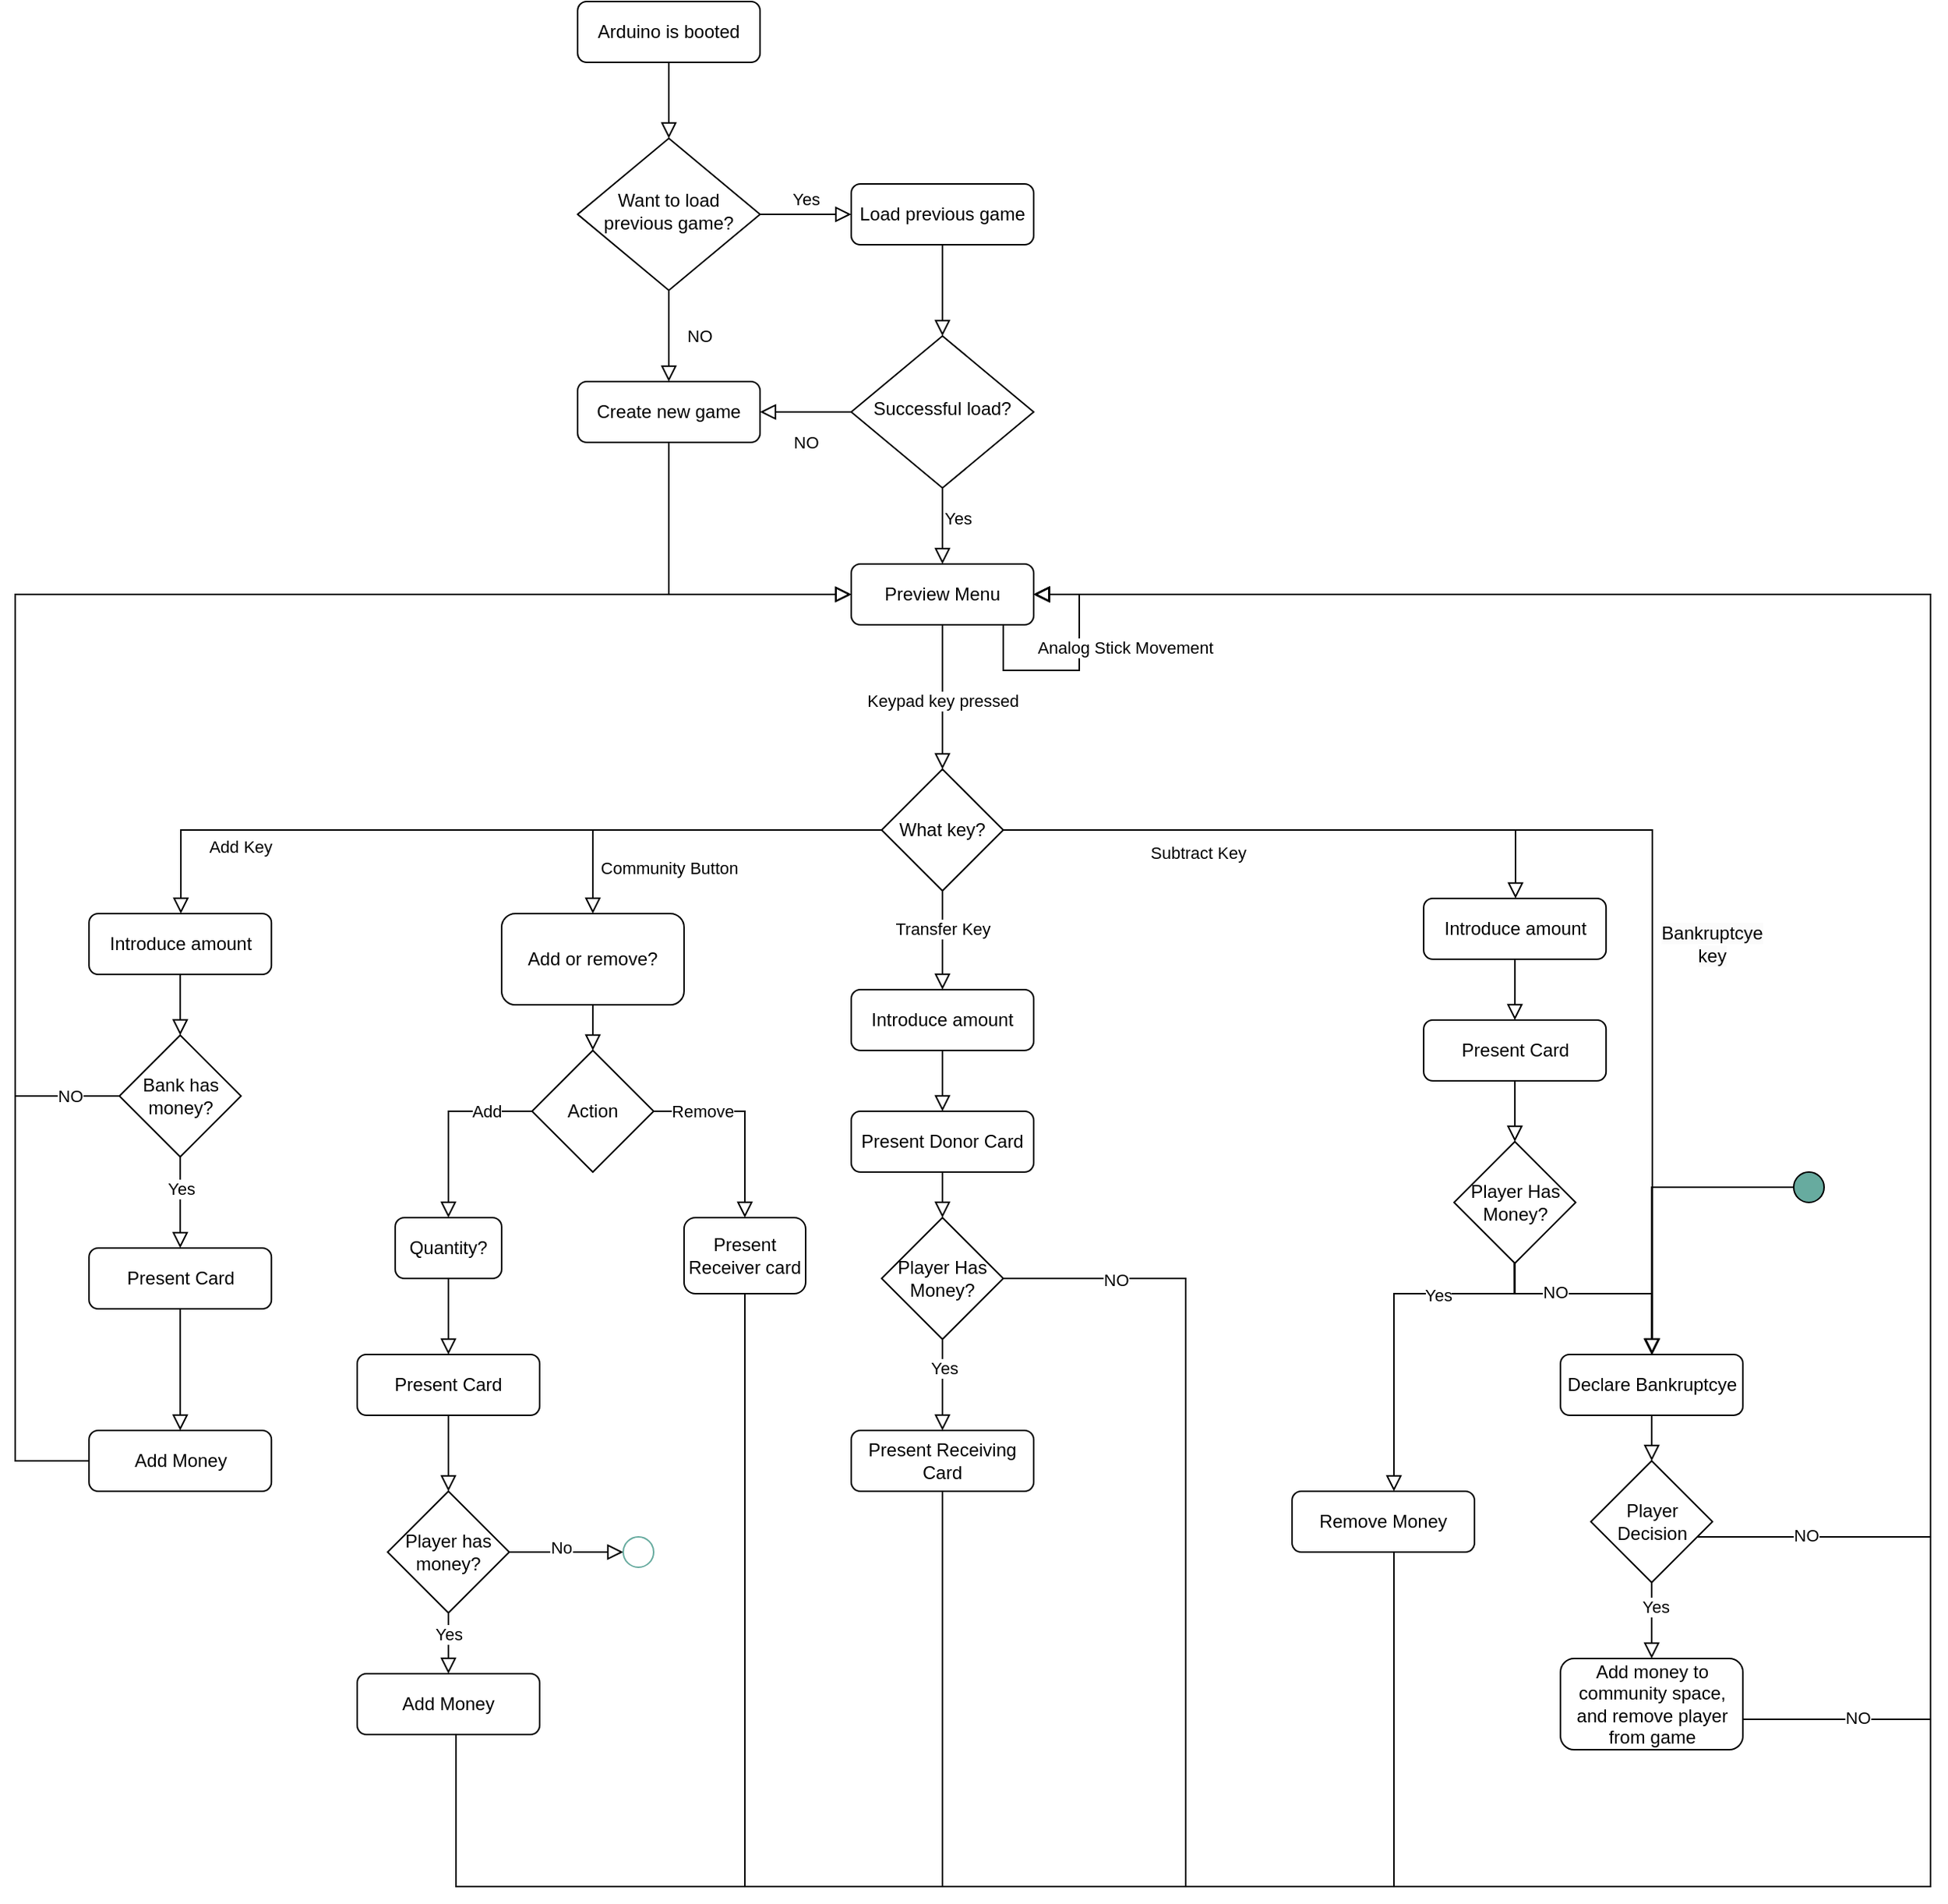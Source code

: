 <mxfile version="24.1.0" type="google">
  <diagram id="C5RBs43oDa-KdzZeNtuy" name="Page-1">
    <mxGraphModel grid="1" page="1" gridSize="10" guides="1" tooltips="1" connect="1" arrows="1" fold="1" pageScale="1" pageWidth="827" pageHeight="1169" math="0" shadow="0">
      <root>
        <mxCell id="WIyWlLk6GJQsqaUBKTNV-0" />
        <mxCell id="WIyWlLk6GJQsqaUBKTNV-1" parent="WIyWlLk6GJQsqaUBKTNV-0" />
        <mxCell id="WIyWlLk6GJQsqaUBKTNV-2" value="" style="rounded=0;html=1;jettySize=auto;orthogonalLoop=1;fontSize=11;endArrow=block;endFill=0;endSize=8;strokeWidth=1;shadow=0;labelBackgroundColor=none;edgeStyle=orthogonalEdgeStyle;" edge="1" parent="WIyWlLk6GJQsqaUBKTNV-1" source="WIyWlLk6GJQsqaUBKTNV-3" target="WIyWlLk6GJQsqaUBKTNV-6">
          <mxGeometry relative="1" as="geometry" />
        </mxCell>
        <mxCell id="WIyWlLk6GJQsqaUBKTNV-3" value="Arduino is booted" style="rounded=1;whiteSpace=wrap;html=1;fontSize=12;glass=0;strokeWidth=1;shadow=0;" vertex="1" parent="WIyWlLk6GJQsqaUBKTNV-1">
          <mxGeometry x="160" y="80" width="120" height="40" as="geometry" />
        </mxCell>
        <mxCell id="WIyWlLk6GJQsqaUBKTNV-4" value="NO" style="rounded=0;html=1;jettySize=auto;orthogonalLoop=1;fontSize=11;endArrow=block;endFill=0;endSize=8;strokeWidth=1;shadow=0;labelBackgroundColor=none;edgeStyle=orthogonalEdgeStyle;" edge="1" parent="WIyWlLk6GJQsqaUBKTNV-1" source="WIyWlLk6GJQsqaUBKTNV-6" target="0uh4qicEjyPRT4WKRGpn-0">
          <mxGeometry y="20" relative="1" as="geometry">
            <mxPoint as="offset" />
            <mxPoint x="220" y="330" as="targetPoint" />
          </mxGeometry>
        </mxCell>
        <mxCell id="WIyWlLk6GJQsqaUBKTNV-5" value="Yes" style="edgeStyle=orthogonalEdgeStyle;rounded=0;html=1;jettySize=auto;orthogonalLoop=1;fontSize=11;endArrow=block;endFill=0;endSize=8;strokeWidth=1;shadow=0;labelBackgroundColor=none;" edge="1" parent="WIyWlLk6GJQsqaUBKTNV-1" source="WIyWlLk6GJQsqaUBKTNV-6" target="WIyWlLk6GJQsqaUBKTNV-7">
          <mxGeometry y="10" relative="1" as="geometry">
            <mxPoint as="offset" />
          </mxGeometry>
        </mxCell>
        <mxCell id="WIyWlLk6GJQsqaUBKTNV-6" value="Want to load previous game?" style="rhombus;whiteSpace=wrap;html=1;shadow=0;fontFamily=Helvetica;fontSize=12;align=center;strokeWidth=1;spacing=6;spacingTop=-4;" vertex="1" parent="WIyWlLk6GJQsqaUBKTNV-1">
          <mxGeometry x="160" y="170" width="120" height="100" as="geometry" />
        </mxCell>
        <mxCell id="WIyWlLk6GJQsqaUBKTNV-7" value="Load previous game" style="rounded=1;whiteSpace=wrap;html=1;fontSize=12;glass=0;strokeWidth=1;shadow=0;" vertex="1" parent="WIyWlLk6GJQsqaUBKTNV-1">
          <mxGeometry x="340" y="200" width="120" height="40" as="geometry" />
        </mxCell>
        <mxCell id="0uh4qicEjyPRT4WKRGpn-0" value="Create new game" style="rounded=1;whiteSpace=wrap;html=1;fontSize=12;glass=0;strokeWidth=1;shadow=0;" vertex="1" parent="WIyWlLk6GJQsqaUBKTNV-1">
          <mxGeometry x="160" y="330" width="120" height="40" as="geometry" />
        </mxCell>
        <mxCell id="0uh4qicEjyPRT4WKRGpn-4" value="Preview Menu" style="rounded=1;whiteSpace=wrap;html=1;fontSize=12;glass=0;strokeWidth=1;shadow=0;" vertex="1" parent="WIyWlLk6GJQsqaUBKTNV-1">
          <mxGeometry x="340" y="450" width="120" height="40" as="geometry" />
        </mxCell>
        <mxCell id="0uh4qicEjyPRT4WKRGpn-5" value="" style="rounded=0;html=1;jettySize=auto;orthogonalLoop=1;fontSize=11;endArrow=block;endFill=0;endSize=8;strokeWidth=1;shadow=0;labelBackgroundColor=none;edgeStyle=orthogonalEdgeStyle;" edge="1" parent="WIyWlLk6GJQsqaUBKTNV-1" source="0uh4qicEjyPRT4WKRGpn-0" target="0uh4qicEjyPRT4WKRGpn-4">
          <mxGeometry y="20" relative="1" as="geometry">
            <mxPoint as="offset" />
            <mxPoint x="290" y="400" as="sourcePoint" />
            <mxPoint x="290" y="460" as="targetPoint" />
            <Array as="points">
              <mxPoint x="220" y="470" />
            </Array>
          </mxGeometry>
        </mxCell>
        <mxCell id="0uh4qicEjyPRT4WKRGpn-6" value="Successful load?" style="rhombus;whiteSpace=wrap;html=1;shadow=0;fontFamily=Helvetica;fontSize=12;align=center;strokeWidth=1;spacing=6;spacingTop=-4;" vertex="1" parent="WIyWlLk6GJQsqaUBKTNV-1">
          <mxGeometry x="340" y="300" width="120" height="100" as="geometry" />
        </mxCell>
        <mxCell id="0uh4qicEjyPRT4WKRGpn-7" value="" style="rounded=0;html=1;jettySize=auto;orthogonalLoop=1;fontSize=11;endArrow=block;endFill=0;endSize=8;strokeWidth=1;shadow=0;labelBackgroundColor=none;edgeStyle=orthogonalEdgeStyle;" edge="1" parent="WIyWlLk6GJQsqaUBKTNV-1" source="WIyWlLk6GJQsqaUBKTNV-7" target="0uh4qicEjyPRT4WKRGpn-6">
          <mxGeometry y="20" relative="1" as="geometry">
            <mxPoint as="offset" />
            <mxPoint x="230" y="280" as="sourcePoint" />
            <mxPoint x="230" y="340" as="targetPoint" />
          </mxGeometry>
        </mxCell>
        <mxCell id="0uh4qicEjyPRT4WKRGpn-8" value="NO" style="rounded=0;html=1;jettySize=auto;orthogonalLoop=1;fontSize=11;endArrow=block;endFill=0;endSize=8;strokeWidth=1;shadow=0;labelBackgroundColor=none;edgeStyle=orthogonalEdgeStyle;" edge="1" parent="WIyWlLk6GJQsqaUBKTNV-1" source="0uh4qicEjyPRT4WKRGpn-6" target="0uh4qicEjyPRT4WKRGpn-0">
          <mxGeometry y="20" relative="1" as="geometry">
            <mxPoint as="offset" />
            <mxPoint x="230" y="280" as="sourcePoint" />
            <mxPoint x="230" y="340" as="targetPoint" />
          </mxGeometry>
        </mxCell>
        <mxCell id="0uh4qicEjyPRT4WKRGpn-9" value="Yes" style="edgeStyle=orthogonalEdgeStyle;rounded=0;html=1;jettySize=auto;orthogonalLoop=1;fontSize=11;endArrow=block;endFill=0;endSize=8;strokeWidth=1;shadow=0;labelBackgroundColor=none;" edge="1" parent="WIyWlLk6GJQsqaUBKTNV-1" source="0uh4qicEjyPRT4WKRGpn-6" target="0uh4qicEjyPRT4WKRGpn-4">
          <mxGeometry x="-0.2" y="10" relative="1" as="geometry">
            <mxPoint as="offset" />
            <mxPoint x="290" y="230" as="sourcePoint" />
            <mxPoint x="350" y="230" as="targetPoint" />
          </mxGeometry>
        </mxCell>
        <mxCell id="0uh4qicEjyPRT4WKRGpn-11" value="" style="edgeStyle=orthogonalEdgeStyle;rounded=0;html=1;jettySize=auto;orthogonalLoop=1;fontSize=11;endArrow=block;endFill=0;endSize=8;strokeWidth=1;shadow=0;labelBackgroundColor=none;" edge="1" parent="WIyWlLk6GJQsqaUBKTNV-1" source="0uh4qicEjyPRT4WKRGpn-4" target="0uh4qicEjyPRT4WKRGpn-4">
          <mxGeometry x="1" y="51" relative="1" as="geometry">
            <mxPoint x="10" y="1" as="offset" />
            <mxPoint x="420" y="520" as="sourcePoint" />
            <mxPoint x="510" y="560" as="targetPoint" />
            <Array as="points">
              <mxPoint x="440" y="520" />
              <mxPoint x="490" y="520" />
              <mxPoint x="490" y="470" />
            </Array>
          </mxGeometry>
        </mxCell>
        <mxCell id="0uh4qicEjyPRT4WKRGpn-12" value="Analog Stick Movement" style="edgeLabel;html=1;align=center;verticalAlign=middle;resizable=0;points=[];" connectable="0" vertex="1" parent="0uh4qicEjyPRT4WKRGpn-11">
          <mxGeometry x="0.187" y="1" relative="1" as="geometry">
            <mxPoint x="31" as="offset" />
          </mxGeometry>
        </mxCell>
        <mxCell id="0uh4qicEjyPRT4WKRGpn-15" value="What key?" style="rhombus;whiteSpace=wrap;html=1;" vertex="1" parent="WIyWlLk6GJQsqaUBKTNV-1">
          <mxGeometry x="360" y="585" width="80" height="80" as="geometry" />
        </mxCell>
        <mxCell id="0uh4qicEjyPRT4WKRGpn-16" value="" style="rounded=0;html=1;jettySize=auto;orthogonalLoop=1;fontSize=11;endArrow=block;endFill=0;endSize=8;strokeWidth=1;shadow=0;labelBackgroundColor=none;edgeStyle=orthogonalEdgeStyle;" edge="1" parent="WIyWlLk6GJQsqaUBKTNV-1" source="0uh4qicEjyPRT4WKRGpn-4" target="0uh4qicEjyPRT4WKRGpn-15">
          <mxGeometry y="20" relative="1" as="geometry">
            <mxPoint as="offset" />
            <mxPoint x="230" y="380" as="sourcePoint" />
            <mxPoint x="350" y="480" as="targetPoint" />
            <Array as="points">
              <mxPoint x="400" y="480" />
            </Array>
          </mxGeometry>
        </mxCell>
        <mxCell id="0uh4qicEjyPRT4WKRGpn-17" value="Keypad key pressed" style="edgeLabel;html=1;align=center;verticalAlign=middle;resizable=0;points=[];" connectable="0" vertex="1" parent="0uh4qicEjyPRT4WKRGpn-16">
          <mxGeometry x="-0.179" relative="1" as="geometry">
            <mxPoint y="11" as="offset" />
          </mxGeometry>
        </mxCell>
        <mxCell id="0uh4qicEjyPRT4WKRGpn-22" value="" style="rounded=0;html=1;jettySize=auto;orthogonalLoop=1;fontSize=11;endArrow=block;endFill=0;endSize=8;strokeWidth=1;shadow=0;labelBackgroundColor=none;edgeStyle=orthogonalEdgeStyle;" edge="1" parent="WIyWlLk6GJQsqaUBKTNV-1" source="0uh4qicEjyPRT4WKRGpn-15" target="0uh4qicEjyPRT4WKRGpn-83">
          <mxGeometry y="20" relative="1" as="geometry">
            <mxPoint as="offset" />
            <mxPoint x="500" y="689.97" as="sourcePoint" />
            <mxPoint x="400" y="785" as="targetPoint" />
            <Array as="points" />
          </mxGeometry>
        </mxCell>
        <mxCell id="0uh4qicEjyPRT4WKRGpn-23" value="Transfer Key" style="edgeLabel;html=1;align=center;verticalAlign=middle;resizable=0;points=[];" connectable="0" vertex="1" parent="0uh4qicEjyPRT4WKRGpn-22">
          <mxGeometry x="-0.179" relative="1" as="geometry">
            <mxPoint y="-2" as="offset" />
          </mxGeometry>
        </mxCell>
        <mxCell id="0uh4qicEjyPRT4WKRGpn-24" value="" style="rounded=0;html=1;jettySize=auto;orthogonalLoop=1;fontSize=11;endArrow=block;endFill=0;endSize=8;strokeWidth=1;shadow=0;labelBackgroundColor=none;edgeStyle=orthogonalEdgeStyle;" edge="1" parent="WIyWlLk6GJQsqaUBKTNV-1" source="0uh4qicEjyPRT4WKRGpn-15" target="0uh4qicEjyPRT4WKRGpn-28">
          <mxGeometry y="20" relative="1" as="geometry">
            <mxPoint as="offset" />
            <mxPoint x="250" y="630" as="sourcePoint" />
            <mxPoint x="90" y="700" as="targetPoint" />
            <Array as="points">
              <mxPoint x="-101" y="625" />
            </Array>
          </mxGeometry>
        </mxCell>
        <mxCell id="0uh4qicEjyPRT4WKRGpn-25" value="Add Key" style="edgeLabel;html=1;align=center;verticalAlign=middle;resizable=0;points=[];" connectable="0" vertex="1" parent="0uh4qicEjyPRT4WKRGpn-24">
          <mxGeometry x="-0.179" relative="1" as="geometry">
            <mxPoint x="-210" y="11" as="offset" />
          </mxGeometry>
        </mxCell>
        <mxCell id="0uh4qicEjyPRT4WKRGpn-26" value="" style="rounded=0;html=1;jettySize=auto;orthogonalLoop=1;fontSize=11;endArrow=block;endFill=0;endSize=8;strokeWidth=1;shadow=0;labelBackgroundColor=none;edgeStyle=orthogonalEdgeStyle;" edge="1" parent="WIyWlLk6GJQsqaUBKTNV-1" source="0uh4qicEjyPRT4WKRGpn-15" target="0uh4qicEjyPRT4WKRGpn-49">
          <mxGeometry y="20" relative="1" as="geometry">
            <mxPoint as="offset" />
            <mxPoint x="530" y="640" as="sourcePoint" />
            <mxPoint x="670" y="680" as="targetPoint" />
            <Array as="points">
              <mxPoint x="777" y="625" />
            </Array>
          </mxGeometry>
        </mxCell>
        <mxCell id="0uh4qicEjyPRT4WKRGpn-27" value="Subtract Key" style="edgeLabel;html=1;align=center;verticalAlign=middle;resizable=0;points=[];" connectable="0" vertex="1" parent="0uh4qicEjyPRT4WKRGpn-26">
          <mxGeometry x="-0.179" relative="1" as="geometry">
            <mxPoint x="-29" y="15" as="offset" />
          </mxGeometry>
        </mxCell>
        <mxCell id="0uh4qicEjyPRT4WKRGpn-28" value="Introduce amount" style="rounded=1;whiteSpace=wrap;html=1;fontSize=12;glass=0;strokeWidth=1;shadow=0;" vertex="1" parent="WIyWlLk6GJQsqaUBKTNV-1">
          <mxGeometry x="-161.43" y="680" width="120" height="40" as="geometry" />
        </mxCell>
        <mxCell id="0uh4qicEjyPRT4WKRGpn-29" value="Bank has money?" style="rhombus;whiteSpace=wrap;html=1;" vertex="1" parent="WIyWlLk6GJQsqaUBKTNV-1">
          <mxGeometry x="-141.43" y="760" width="80" height="80" as="geometry" />
        </mxCell>
        <mxCell id="0uh4qicEjyPRT4WKRGpn-30" value="" style="rounded=0;html=1;jettySize=auto;orthogonalLoop=1;fontSize=11;endArrow=block;endFill=0;endSize=8;strokeWidth=1;shadow=0;labelBackgroundColor=none;edgeStyle=orthogonalEdgeStyle;" edge="1" parent="WIyWlLk6GJQsqaUBKTNV-1" source="0uh4qicEjyPRT4WKRGpn-28" target="0uh4qicEjyPRT4WKRGpn-29">
          <mxGeometry y="20" relative="1" as="geometry">
            <mxPoint as="offset" />
            <mxPoint x="218.57" y="675" as="sourcePoint" />
            <mxPoint x="218.57" y="795" as="targetPoint" />
            <Array as="points" />
          </mxGeometry>
        </mxCell>
        <mxCell id="0uh4qicEjyPRT4WKRGpn-32" value="" style="rounded=0;html=1;jettySize=auto;orthogonalLoop=1;fontSize=11;endArrow=block;endFill=0;endSize=8;strokeWidth=1;shadow=0;labelBackgroundColor=none;edgeStyle=orthogonalEdgeStyle;" edge="1" parent="WIyWlLk6GJQsqaUBKTNV-1" source="0uh4qicEjyPRT4WKRGpn-29" target="0uh4qicEjyPRT4WKRGpn-33">
          <mxGeometry y="20" relative="1" as="geometry">
            <mxPoint as="offset" />
            <mxPoint x="-101.68" y="850" as="sourcePoint" />
            <mxPoint x="-101.43" y="900" as="targetPoint" />
            <Array as="points" />
          </mxGeometry>
        </mxCell>
        <mxCell id="0uh4qicEjyPRT4WKRGpn-34" value="Yes" style="edgeLabel;html=1;align=center;verticalAlign=middle;resizable=0;points=[];" connectable="0" vertex="1" parent="0uh4qicEjyPRT4WKRGpn-32">
          <mxGeometry x="-0.294" relative="1" as="geometry">
            <mxPoint as="offset" />
          </mxGeometry>
        </mxCell>
        <mxCell id="0uh4qicEjyPRT4WKRGpn-33" value="Present Card" style="rounded=1;whiteSpace=wrap;html=1;fontSize=12;glass=0;strokeWidth=1;shadow=0;" vertex="1" parent="WIyWlLk6GJQsqaUBKTNV-1">
          <mxGeometry x="-161.43" y="900" width="120" height="40" as="geometry" />
        </mxCell>
        <mxCell id="0uh4qicEjyPRT4WKRGpn-35" value="" style="rounded=0;html=1;jettySize=auto;orthogonalLoop=1;fontSize=11;endArrow=block;endFill=0;endSize=8;strokeWidth=1;shadow=0;labelBackgroundColor=none;edgeStyle=orthogonalEdgeStyle;" edge="1" parent="WIyWlLk6GJQsqaUBKTNV-1" source="0uh4qicEjyPRT4WKRGpn-29" target="0uh4qicEjyPRT4WKRGpn-4">
          <mxGeometry y="20" relative="1" as="geometry">
            <mxPoint as="offset" />
            <mxPoint x="100" y="850" as="sourcePoint" />
            <mxPoint x="100" y="910" as="targetPoint" />
            <Array as="points">
              <mxPoint x="-210" y="800" />
              <mxPoint x="-210" y="470" />
            </Array>
          </mxGeometry>
        </mxCell>
        <mxCell id="0uh4qicEjyPRT4WKRGpn-37" value="NO" style="edgeLabel;html=1;align=center;verticalAlign=middle;resizable=0;points=[];" connectable="0" vertex="1" parent="0uh4qicEjyPRT4WKRGpn-35">
          <mxGeometry x="-0.932" relative="1" as="geometry">
            <mxPoint as="offset" />
          </mxGeometry>
        </mxCell>
        <mxCell id="0uh4qicEjyPRT4WKRGpn-39" value="" style="rounded=0;html=1;jettySize=auto;orthogonalLoop=1;fontSize=11;endArrow=block;endFill=0;endSize=8;strokeWidth=1;shadow=0;labelBackgroundColor=none;edgeStyle=orthogonalEdgeStyle;" edge="1" parent="WIyWlLk6GJQsqaUBKTNV-1" source="0uh4qicEjyPRT4WKRGpn-33" target="0uh4qicEjyPRT4WKRGpn-46">
          <mxGeometry y="20" relative="1" as="geometry">
            <mxPoint as="offset" />
            <mxPoint x="28.15" y="960" as="sourcePoint" />
            <mxPoint x="-101.43" y="990" as="targetPoint" />
            <Array as="points" />
          </mxGeometry>
        </mxCell>
        <mxCell id="0uh4qicEjyPRT4WKRGpn-46" value="Add Money" style="rounded=1;whiteSpace=wrap;html=1;fontSize=12;glass=0;strokeWidth=1;shadow=0;" vertex="1" parent="WIyWlLk6GJQsqaUBKTNV-1">
          <mxGeometry x="-161.43" y="1020" width="120" height="40" as="geometry" />
        </mxCell>
        <mxCell id="0uh4qicEjyPRT4WKRGpn-47" value="" style="rounded=0;html=1;jettySize=auto;orthogonalLoop=1;fontSize=11;endArrow=block;endFill=0;endSize=8;strokeWidth=1;shadow=0;labelBackgroundColor=none;edgeStyle=orthogonalEdgeStyle;" edge="1" parent="WIyWlLk6GJQsqaUBKTNV-1" source="0uh4qicEjyPRT4WKRGpn-46" target="0uh4qicEjyPRT4WKRGpn-4">
          <mxGeometry y="20" relative="1" as="geometry">
            <mxPoint as="offset" />
            <mxPoint x="60" y="1040" as="sourcePoint" />
            <mxPoint x="350" y="480" as="targetPoint" />
            <Array as="points">
              <mxPoint x="-210" y="1040" />
              <mxPoint x="-210" y="470" />
            </Array>
          </mxGeometry>
        </mxCell>
        <mxCell id="0uh4qicEjyPRT4WKRGpn-49" value="Introduce amount" style="rounded=1;whiteSpace=wrap;html=1;fontSize=12;glass=0;strokeWidth=1;shadow=0;" vertex="1" parent="WIyWlLk6GJQsqaUBKTNV-1">
          <mxGeometry x="716.57" y="670" width="120" height="40" as="geometry" />
        </mxCell>
        <mxCell id="0uh4qicEjyPRT4WKRGpn-50" value="" style="rounded=0;html=1;jettySize=auto;orthogonalLoop=1;fontSize=11;endArrow=block;endFill=0;endSize=8;strokeWidth=1;shadow=0;labelBackgroundColor=none;edgeStyle=orthogonalEdgeStyle;" edge="1" parent="WIyWlLk6GJQsqaUBKTNV-1" source="0uh4qicEjyPRT4WKRGpn-49">
          <mxGeometry y="20" relative="1" as="geometry">
            <mxPoint as="offset" />
            <mxPoint x="646.57" y="760" as="sourcePoint" />
            <mxPoint x="776.57" y="750" as="targetPoint" />
            <Array as="points" />
          </mxGeometry>
        </mxCell>
        <mxCell id="0uh4qicEjyPRT4WKRGpn-51" value="Present Card" style="rounded=1;whiteSpace=wrap;html=1;fontSize=12;glass=0;strokeWidth=1;shadow=0;" vertex="1" parent="WIyWlLk6GJQsqaUBKTNV-1">
          <mxGeometry x="716.57" y="750" width="120" height="40" as="geometry" />
        </mxCell>
        <mxCell id="0uh4qicEjyPRT4WKRGpn-52" value="Player Has Money?" style="rhombus;whiteSpace=wrap;html=1;" vertex="1" parent="WIyWlLk6GJQsqaUBKTNV-1">
          <mxGeometry x="736.57" y="830" width="80" height="80" as="geometry" />
        </mxCell>
        <mxCell id="0uh4qicEjyPRT4WKRGpn-53" value="" style="rounded=0;html=1;jettySize=auto;orthogonalLoop=1;fontSize=11;endArrow=block;endFill=0;endSize=8;strokeWidth=1;shadow=0;labelBackgroundColor=none;edgeStyle=orthogonalEdgeStyle;" edge="1" parent="WIyWlLk6GJQsqaUBKTNV-1" source="0uh4qicEjyPRT4WKRGpn-51" target="0uh4qicEjyPRT4WKRGpn-52">
          <mxGeometry y="20" relative="1" as="geometry">
            <mxPoint as="offset" />
            <mxPoint x="706.57" y="850" as="sourcePoint" />
            <mxPoint x="706.57" y="910" as="targetPoint" />
            <Array as="points" />
          </mxGeometry>
        </mxCell>
        <mxCell id="0uh4qicEjyPRT4WKRGpn-55" value="" style="rounded=0;html=1;jettySize=auto;orthogonalLoop=1;fontSize=11;endArrow=block;endFill=0;endSize=8;strokeWidth=1;shadow=0;labelBackgroundColor=none;edgeStyle=orthogonalEdgeStyle;" edge="1" parent="WIyWlLk6GJQsqaUBKTNV-1" target="0uh4qicEjyPRT4WKRGpn-78">
          <mxGeometry y="20" relative="1" as="geometry">
            <mxPoint as="offset" />
            <mxPoint x="776.15" y="910" as="sourcePoint" />
            <mxPoint x="696.529" y="970" as="targetPoint" />
            <Array as="points">
              <mxPoint x="776" y="930" />
              <mxPoint x="697" y="930" />
            </Array>
          </mxGeometry>
        </mxCell>
        <mxCell id="0uh4qicEjyPRT4WKRGpn-57" value="Yes" style="edgeLabel;html=1;align=center;verticalAlign=middle;resizable=0;points=[];" connectable="0" vertex="1" parent="0uh4qicEjyPRT4WKRGpn-55">
          <mxGeometry x="-0.385" y="1" relative="1" as="geometry">
            <mxPoint as="offset" />
          </mxGeometry>
        </mxCell>
        <mxCell id="0uh4qicEjyPRT4WKRGpn-58" value="" style="rounded=0;html=1;jettySize=auto;orthogonalLoop=1;fontSize=11;endArrow=block;endFill=0;endSize=8;strokeWidth=1;shadow=0;labelBackgroundColor=none;edgeStyle=orthogonalEdgeStyle;" edge="1" parent="WIyWlLk6GJQsqaUBKTNV-1" source="0uh4qicEjyPRT4WKRGpn-52">
          <mxGeometry y="20" relative="1" as="geometry">
            <mxPoint as="offset" />
            <mxPoint x="786.15" y="920" as="sourcePoint" />
            <mxPoint x="866.511" y="970.059" as="targetPoint" />
            <Array as="points">
              <mxPoint x="776.57" y="930" />
              <mxPoint x="866.57" y="930" />
            </Array>
          </mxGeometry>
        </mxCell>
        <mxCell id="0uh4qicEjyPRT4WKRGpn-59" value="NO" style="edgeLabel;html=1;align=center;verticalAlign=middle;resizable=0;points=[];" connectable="0" vertex="1" parent="0uh4qicEjyPRT4WKRGpn-58">
          <mxGeometry x="-0.385" y="1" relative="1" as="geometry">
            <mxPoint as="offset" />
          </mxGeometry>
        </mxCell>
        <mxCell id="0uh4qicEjyPRT4WKRGpn-62" value="Declare Bankruptcye" style="rounded=1;whiteSpace=wrap;html=1;fontSize=12;glass=0;strokeWidth=1;shadow=0;" vertex="1" parent="WIyWlLk6GJQsqaUBKTNV-1">
          <mxGeometry x="806.57" y="970" width="120" height="40" as="geometry" />
        </mxCell>
        <mxCell id="0uh4qicEjyPRT4WKRGpn-63" value="Player Decision" style="rhombus;whiteSpace=wrap;html=1;" vertex="1" parent="WIyWlLk6GJQsqaUBKTNV-1">
          <mxGeometry x="826.57" y="1040" width="80" height="80" as="geometry" />
        </mxCell>
        <mxCell id="0uh4qicEjyPRT4WKRGpn-64" value="" style="rounded=0;html=1;jettySize=auto;orthogonalLoop=1;fontSize=11;endArrow=block;endFill=0;endSize=8;strokeWidth=1;shadow=0;labelBackgroundColor=none;edgeStyle=orthogonalEdgeStyle;" edge="1" parent="WIyWlLk6GJQsqaUBKTNV-1" source="0uh4qicEjyPRT4WKRGpn-62" target="0uh4qicEjyPRT4WKRGpn-63">
          <mxGeometry y="20" relative="1" as="geometry">
            <mxPoint as="offset" />
            <mxPoint x="786.57" y="800" as="sourcePoint" />
            <mxPoint x="786.57" y="840" as="targetPoint" />
            <Array as="points" />
          </mxGeometry>
        </mxCell>
        <mxCell id="0uh4qicEjyPRT4WKRGpn-65" value="" style="rounded=0;html=1;jettySize=auto;orthogonalLoop=1;fontSize=11;endArrow=block;endFill=0;endSize=8;strokeWidth=1;shadow=0;labelBackgroundColor=none;edgeStyle=orthogonalEdgeStyle;" edge="1" parent="WIyWlLk6GJQsqaUBKTNV-1" source="0uh4qicEjyPRT4WKRGpn-63" target="0uh4qicEjyPRT4WKRGpn-4">
          <mxGeometry y="20" relative="1" as="geometry">
            <mxPoint as="offset" />
            <mxPoint x="770" y="1030" as="sourcePoint" />
            <mxPoint x="840" y="1090" as="targetPoint" />
            <Array as="points">
              <mxPoint x="1050" y="1090" />
              <mxPoint x="1050" y="470" />
            </Array>
          </mxGeometry>
        </mxCell>
        <mxCell id="0uh4qicEjyPRT4WKRGpn-67" value="NO" style="edgeLabel;html=1;align=center;verticalAlign=middle;resizable=0;points=[];" connectable="0" vertex="1" parent="0uh4qicEjyPRT4WKRGpn-65">
          <mxGeometry x="-0.896" y="1" relative="1" as="geometry">
            <mxPoint as="offset" />
          </mxGeometry>
        </mxCell>
        <mxCell id="0uh4qicEjyPRT4WKRGpn-68" value="" style="rounded=0;html=1;jettySize=auto;orthogonalLoop=1;fontSize=11;endArrow=block;endFill=0;endSize=8;strokeWidth=1;shadow=0;labelBackgroundColor=none;edgeStyle=orthogonalEdgeStyle;" edge="1" parent="WIyWlLk6GJQsqaUBKTNV-1" source="0uh4qicEjyPRT4WKRGpn-63" target="0uh4qicEjyPRT4WKRGpn-70">
          <mxGeometry y="20" relative="1" as="geometry">
            <mxPoint as="offset" />
            <mxPoint x="866.15" y="1135" as="sourcePoint" />
            <mxPoint x="866.15" y="1165" as="targetPoint" />
            <Array as="points" />
          </mxGeometry>
        </mxCell>
        <mxCell id="0uh4qicEjyPRT4WKRGpn-69" value="Yes" style="edgeLabel;html=1;align=center;verticalAlign=middle;resizable=0;points=[];" connectable="0" vertex="1" parent="0uh4qicEjyPRT4WKRGpn-68">
          <mxGeometry x="-0.364" y="2" relative="1" as="geometry">
            <mxPoint as="offset" />
          </mxGeometry>
        </mxCell>
        <mxCell id="0uh4qicEjyPRT4WKRGpn-70" value="Add money to community space, and remove player from game" style="rounded=1;whiteSpace=wrap;html=1;fontSize=12;glass=0;strokeWidth=1;shadow=0;" vertex="1" parent="WIyWlLk6GJQsqaUBKTNV-1">
          <mxGeometry x="806.57" y="1170" width="120" height="60" as="geometry" />
        </mxCell>
        <mxCell id="0uh4qicEjyPRT4WKRGpn-71" value="" style="rounded=0;html=1;jettySize=auto;orthogonalLoop=1;fontSize=11;endArrow=block;endFill=0;endSize=8;strokeWidth=1;shadow=0;labelBackgroundColor=none;edgeStyle=orthogonalEdgeStyle;" edge="1" parent="WIyWlLk6GJQsqaUBKTNV-1" source="0uh4qicEjyPRT4WKRGpn-70" target="0uh4qicEjyPRT4WKRGpn-4">
          <mxGeometry y="20" relative="1" as="geometry">
            <mxPoint as="offset" />
            <mxPoint x="810" y="1100" as="sourcePoint" />
            <mxPoint x="470" y="480" as="targetPoint" />
            <Array as="points">
              <mxPoint x="1050" y="1210" />
              <mxPoint x="1050" y="470" />
            </Array>
          </mxGeometry>
        </mxCell>
        <mxCell id="0uh4qicEjyPRT4WKRGpn-72" value="NO" style="edgeLabel;html=1;align=center;verticalAlign=middle;resizable=0;points=[];" connectable="0" vertex="1" parent="0uh4qicEjyPRT4WKRGpn-71">
          <mxGeometry x="-0.896" y="1" relative="1" as="geometry">
            <mxPoint as="offset" />
          </mxGeometry>
        </mxCell>
        <mxCell id="0uh4qicEjyPRT4WKRGpn-78" value="Remove Money" style="rounded=1;whiteSpace=wrap;html=1;fontSize=12;glass=0;strokeWidth=1;shadow=0;" vertex="1" parent="WIyWlLk6GJQsqaUBKTNV-1">
          <mxGeometry x="630" y="1060" width="120" height="40" as="geometry" />
        </mxCell>
        <mxCell id="0uh4qicEjyPRT4WKRGpn-81" value="" style="rounded=0;html=1;jettySize=auto;orthogonalLoop=1;fontSize=11;endArrow=block;endFill=0;endSize=8;strokeWidth=1;shadow=0;labelBackgroundColor=none;edgeStyle=orthogonalEdgeStyle;" edge="1" parent="WIyWlLk6GJQsqaUBKTNV-1" source="0uh4qicEjyPRT4WKRGpn-78" target="0uh4qicEjyPRT4WKRGpn-4">
          <mxGeometry y="20" relative="1" as="geometry">
            <mxPoint as="offset" />
            <mxPoint x="560" y="1100" as="sourcePoint" />
            <mxPoint x="470" y="480" as="targetPoint" />
            <Array as="points">
              <mxPoint x="697" y="1320" />
              <mxPoint x="1050" y="1320" />
              <mxPoint x="1050" y="470" />
            </Array>
          </mxGeometry>
        </mxCell>
        <mxCell id="0uh4qicEjyPRT4WKRGpn-83" value="Introduce amount" style="rounded=1;whiteSpace=wrap;html=1;fontSize=12;glass=0;strokeWidth=1;shadow=0;" vertex="1" parent="WIyWlLk6GJQsqaUBKTNV-1">
          <mxGeometry x="340.0" y="730" width="120" height="40" as="geometry" />
        </mxCell>
        <mxCell id="0uh4qicEjyPRT4WKRGpn-84" value="" style="rounded=0;html=1;jettySize=auto;orthogonalLoop=1;fontSize=11;endArrow=block;endFill=0;endSize=8;strokeWidth=1;shadow=0;labelBackgroundColor=none;edgeStyle=orthogonalEdgeStyle;" edge="1" parent="WIyWlLk6GJQsqaUBKTNV-1" source="0uh4qicEjyPRT4WKRGpn-83" target="0uh4qicEjyPRT4WKRGpn-85">
          <mxGeometry y="20" relative="1" as="geometry">
            <mxPoint as="offset" />
            <mxPoint x="400.43" y="790" as="sourcePoint" />
            <mxPoint x="400" y="810" as="targetPoint" />
            <Array as="points" />
          </mxGeometry>
        </mxCell>
        <mxCell id="0uh4qicEjyPRT4WKRGpn-85" value="Present Donor Card" style="rounded=1;whiteSpace=wrap;html=1;fontSize=12;glass=0;strokeWidth=1;shadow=0;" vertex="1" parent="WIyWlLk6GJQsqaUBKTNV-1">
          <mxGeometry x="340.0" y="810" width="120" height="40" as="geometry" />
        </mxCell>
        <mxCell id="0uh4qicEjyPRT4WKRGpn-86" value="Player Has Money?" style="rhombus;whiteSpace=wrap;html=1;" vertex="1" parent="WIyWlLk6GJQsqaUBKTNV-1">
          <mxGeometry x="360.0" y="880" width="80" height="80" as="geometry" />
        </mxCell>
        <mxCell id="0uh4qicEjyPRT4WKRGpn-87" value="" style="rounded=0;html=1;jettySize=auto;orthogonalLoop=1;fontSize=11;endArrow=block;endFill=0;endSize=8;strokeWidth=1;shadow=0;labelBackgroundColor=none;edgeStyle=orthogonalEdgeStyle;" edge="1" parent="WIyWlLk6GJQsqaUBKTNV-1" source="0uh4qicEjyPRT4WKRGpn-85" target="0uh4qicEjyPRT4WKRGpn-86">
          <mxGeometry y="20" relative="1" as="geometry">
            <mxPoint as="offset" />
            <mxPoint x="490" y="860" as="sourcePoint" />
            <mxPoint x="490" y="900" as="targetPoint" />
            <Array as="points" />
          </mxGeometry>
        </mxCell>
        <mxCell id="0uh4qicEjyPRT4WKRGpn-88" value="" style="rounded=0;html=1;jettySize=auto;orthogonalLoop=1;fontSize=11;endArrow=block;endFill=0;endSize=8;strokeWidth=1;shadow=0;labelBackgroundColor=none;edgeStyle=orthogonalEdgeStyle;" edge="1" parent="WIyWlLk6GJQsqaUBKTNV-1" source="0uh4qicEjyPRT4WKRGpn-86" target="0uh4qicEjyPRT4WKRGpn-91">
          <mxGeometry y="20" relative="1" as="geometry">
            <mxPoint as="offset" />
            <mxPoint x="419.15" y="1020" as="sourcePoint" />
            <mxPoint x="400" y="1010" as="targetPoint" />
            <Array as="points" />
          </mxGeometry>
        </mxCell>
        <mxCell id="0uh4qicEjyPRT4WKRGpn-89" value="Yes" style="edgeLabel;html=1;align=center;verticalAlign=middle;resizable=0;points=[];" connectable="0" vertex="1" parent="0uh4qicEjyPRT4WKRGpn-88">
          <mxGeometry x="-0.385" y="1" relative="1" as="geometry">
            <mxPoint as="offset" />
          </mxGeometry>
        </mxCell>
        <mxCell id="0uh4qicEjyPRT4WKRGpn-91" value="Present Receiving Card" style="rounded=1;whiteSpace=wrap;html=1;fontSize=12;glass=0;strokeWidth=1;shadow=0;" vertex="1" parent="WIyWlLk6GJQsqaUBKTNV-1">
          <mxGeometry x="340.0" y="1020" width="120" height="40" as="geometry" />
        </mxCell>
        <mxCell id="0uh4qicEjyPRT4WKRGpn-92" value="" style="rounded=0;html=1;jettySize=auto;orthogonalLoop=1;fontSize=11;endArrow=block;endFill=0;endSize=8;strokeWidth=1;shadow=0;labelBackgroundColor=none;edgeStyle=orthogonalEdgeStyle;" edge="1" parent="WIyWlLk6GJQsqaUBKTNV-1" source="0uh4qicEjyPRT4WKRGpn-86" target="0uh4qicEjyPRT4WKRGpn-4">
          <mxGeometry y="20" relative="1" as="geometry">
            <mxPoint as="offset" />
            <mxPoint x="560" y="1025" as="sourcePoint" />
            <mxPoint x="560" y="1055" as="targetPoint" />
            <Array as="points">
              <mxPoint x="560" y="920" />
              <mxPoint x="560" y="1320" />
              <mxPoint x="1050" y="1320" />
              <mxPoint x="1050" y="470" />
            </Array>
          </mxGeometry>
        </mxCell>
        <mxCell id="0uh4qicEjyPRT4WKRGpn-93" value="NO" style="edgeLabel;html=1;align=center;verticalAlign=middle;resizable=0;points=[];" connectable="0" vertex="1" parent="0uh4qicEjyPRT4WKRGpn-92">
          <mxGeometry x="-0.941" y="-1" relative="1" as="geometry">
            <mxPoint x="1" as="offset" />
          </mxGeometry>
        </mxCell>
        <mxCell id="0uh4qicEjyPRT4WKRGpn-94" value="" style="rounded=0;html=1;jettySize=auto;orthogonalLoop=1;fontSize=11;endArrow=block;endFill=0;endSize=8;strokeWidth=1;shadow=0;labelBackgroundColor=none;edgeStyle=orthogonalEdgeStyle;" edge="1" parent="WIyWlLk6GJQsqaUBKTNV-1" source="0uh4qicEjyPRT4WKRGpn-91" target="0uh4qicEjyPRT4WKRGpn-4">
          <mxGeometry y="20" relative="1" as="geometry">
            <mxPoint as="offset" />
            <mxPoint x="450" y="930" as="sourcePoint" />
            <mxPoint x="470" y="480" as="targetPoint" />
            <Array as="points">
              <mxPoint x="400" y="1320" />
              <mxPoint x="1050" y="1320" />
              <mxPoint x="1050" y="470" />
            </Array>
          </mxGeometry>
        </mxCell>
        <mxCell id="Iw8B2UOPY_jWgS4i6qtT-0" value="Add or remove?" style="rounded=1;whiteSpace=wrap;html=1;" vertex="1" parent="WIyWlLk6GJQsqaUBKTNV-1">
          <mxGeometry x="110" y="680" width="120" height="60" as="geometry" />
        </mxCell>
        <mxCell id="Iw8B2UOPY_jWgS4i6qtT-2" value="" style="rounded=0;html=1;jettySize=auto;orthogonalLoop=1;fontSize=11;endArrow=block;endFill=0;endSize=8;strokeWidth=1;shadow=0;labelBackgroundColor=none;edgeStyle=orthogonalEdgeStyle;" edge="1" parent="WIyWlLk6GJQsqaUBKTNV-1" source="0uh4qicEjyPRT4WKRGpn-15" target="Iw8B2UOPY_jWgS4i6qtT-0">
          <mxGeometry y="20" relative="1" as="geometry">
            <mxPoint as="offset" />
            <mxPoint x="370" y="635" as="sourcePoint" />
            <mxPoint x="-91" y="690" as="targetPoint" />
            <Array as="points">
              <mxPoint x="170" y="625" />
            </Array>
          </mxGeometry>
        </mxCell>
        <mxCell id="Iw8B2UOPY_jWgS4i6qtT-3" value="Community Button" style="edgeLabel;html=1;align=center;verticalAlign=middle;resizable=0;points=[];" connectable="0" vertex="1" parent="Iw8B2UOPY_jWgS4i6qtT-2">
          <mxGeometry x="-0.179" relative="1" as="geometry">
            <mxPoint x="-40" y="25" as="offset" />
          </mxGeometry>
        </mxCell>
        <mxCell id="Iw8B2UOPY_jWgS4i6qtT-4" value="Action" style="rhombus;whiteSpace=wrap;html=1;" vertex="1" parent="WIyWlLk6GJQsqaUBKTNV-1">
          <mxGeometry x="130" y="770" width="80" height="80" as="geometry" />
        </mxCell>
        <mxCell id="Iw8B2UOPY_jWgS4i6qtT-7" value="" style="rounded=0;html=1;jettySize=auto;orthogonalLoop=1;fontSize=11;endArrow=block;endFill=0;endSize=8;strokeWidth=1;shadow=0;labelBackgroundColor=none;edgeStyle=orthogonalEdgeStyle;" edge="1" parent="WIyWlLk6GJQsqaUBKTNV-1" source="Iw8B2UOPY_jWgS4i6qtT-0" target="Iw8B2UOPY_jWgS4i6qtT-4">
          <mxGeometry y="20" relative="1" as="geometry">
            <mxPoint as="offset" />
            <mxPoint x="130" y="740" as="sourcePoint" />
            <mxPoint x="130" y="780" as="targetPoint" />
            <Array as="points" />
          </mxGeometry>
        </mxCell>
        <mxCell id="Iw8B2UOPY_jWgS4i6qtT-8" value="Quantity?" style="rounded=1;whiteSpace=wrap;html=1;" vertex="1" parent="WIyWlLk6GJQsqaUBKTNV-1">
          <mxGeometry x="40" y="880" width="70" height="40" as="geometry" />
        </mxCell>
        <mxCell id="Iw8B2UOPY_jWgS4i6qtT-9" value="" style="rounded=0;html=1;jettySize=auto;orthogonalLoop=1;fontSize=11;endArrow=block;endFill=0;endSize=8;strokeWidth=1;shadow=0;labelBackgroundColor=none;edgeStyle=orthogonalEdgeStyle;" edge="1" parent="WIyWlLk6GJQsqaUBKTNV-1" source="Iw8B2UOPY_jWgS4i6qtT-4" target="Iw8B2UOPY_jWgS4i6qtT-8">
          <mxGeometry y="20" relative="1" as="geometry">
            <mxPoint as="offset" />
            <mxPoint x="20" y="800" as="sourcePoint" />
            <mxPoint x="20" y="860" as="targetPoint" />
            <Array as="points" />
          </mxGeometry>
        </mxCell>
        <mxCell id="Iw8B2UOPY_jWgS4i6qtT-10" value="Add" style="edgeLabel;html=1;align=center;verticalAlign=middle;resizable=0;points=[];" connectable="0" vertex="1" parent="Iw8B2UOPY_jWgS4i6qtT-9">
          <mxGeometry x="-0.294" relative="1" as="geometry">
            <mxPoint x="14" as="offset" />
          </mxGeometry>
        </mxCell>
        <mxCell id="Iw8B2UOPY_jWgS4i6qtT-11" value="Present Receiver card" style="rounded=1;whiteSpace=wrap;html=1;" vertex="1" parent="WIyWlLk6GJQsqaUBKTNV-1">
          <mxGeometry x="230" y="880" width="80" height="50" as="geometry" />
        </mxCell>
        <mxCell id="Iw8B2UOPY_jWgS4i6qtT-12" value="" style="rounded=0;html=1;jettySize=auto;orthogonalLoop=1;fontSize=11;endArrow=block;endFill=0;endSize=8;strokeWidth=1;shadow=0;labelBackgroundColor=none;edgeStyle=orthogonalEdgeStyle;" edge="1" parent="WIyWlLk6GJQsqaUBKTNV-1" source="Iw8B2UOPY_jWgS4i6qtT-4" target="Iw8B2UOPY_jWgS4i6qtT-11">
          <mxGeometry y="20" relative="1" as="geometry">
            <mxPoint as="offset" />
            <mxPoint x="140" y="820" as="sourcePoint" />
            <mxPoint x="85" y="890" as="targetPoint" />
            <Array as="points" />
          </mxGeometry>
        </mxCell>
        <mxCell id="Iw8B2UOPY_jWgS4i6qtT-13" value="Remove" style="edgeLabel;html=1;align=center;verticalAlign=middle;resizable=0;points=[];" connectable="0" vertex="1" parent="Iw8B2UOPY_jWgS4i6qtT-12">
          <mxGeometry x="-0.294" relative="1" as="geometry">
            <mxPoint x="-14" as="offset" />
          </mxGeometry>
        </mxCell>
        <mxCell id="Iw8B2UOPY_jWgS4i6qtT-15" value="" style="rounded=0;html=1;jettySize=auto;orthogonalLoop=1;fontSize=11;endArrow=block;endFill=0;endSize=8;strokeWidth=1;shadow=0;labelBackgroundColor=none;edgeStyle=orthogonalEdgeStyle;" edge="1" parent="WIyWlLk6GJQsqaUBKTNV-1" source="Iw8B2UOPY_jWgS4i6qtT-11" target="0uh4qicEjyPRT4WKRGpn-4">
          <mxGeometry y="20" relative="1" as="geometry">
            <mxPoint as="offset" />
            <mxPoint x="210" y="1100" as="sourcePoint" />
            <mxPoint x="210" y="1150" as="targetPoint" />
            <Array as="points">
              <mxPoint x="270" y="1320" />
              <mxPoint x="1050" y="1320" />
              <mxPoint x="1050" y="470" />
            </Array>
          </mxGeometry>
        </mxCell>
        <mxCell id="Iw8B2UOPY_jWgS4i6qtT-17" value="Player has money?" style="rhombus;whiteSpace=wrap;html=1;" vertex="1" parent="WIyWlLk6GJQsqaUBKTNV-1">
          <mxGeometry x="35" y="1060" width="80" height="80" as="geometry" />
        </mxCell>
        <mxCell id="Iw8B2UOPY_jWgS4i6qtT-19" value="Present Card" style="rounded=1;whiteSpace=wrap;html=1;fontSize=12;glass=0;strokeWidth=1;shadow=0;" vertex="1" parent="WIyWlLk6GJQsqaUBKTNV-1">
          <mxGeometry x="15" y="970" width="120" height="40" as="geometry" />
        </mxCell>
        <mxCell id="Iw8B2UOPY_jWgS4i6qtT-20" value="" style="rounded=0;html=1;jettySize=auto;orthogonalLoop=1;fontSize=11;endArrow=block;endFill=0;endSize=8;strokeWidth=1;shadow=0;labelBackgroundColor=none;edgeStyle=orthogonalEdgeStyle;" edge="1" parent="WIyWlLk6GJQsqaUBKTNV-1" source="Iw8B2UOPY_jWgS4i6qtT-8" target="Iw8B2UOPY_jWgS4i6qtT-19">
          <mxGeometry y="20" relative="1" as="geometry">
            <mxPoint as="offset" />
            <mxPoint x="-91" y="950" as="sourcePoint" />
            <mxPoint x="-91" y="1030" as="targetPoint" />
            <Array as="points" />
          </mxGeometry>
        </mxCell>
        <mxCell id="Iw8B2UOPY_jWgS4i6qtT-21" value="" style="rounded=0;html=1;jettySize=auto;orthogonalLoop=1;fontSize=11;endArrow=block;endFill=0;endSize=8;strokeWidth=1;shadow=0;labelBackgroundColor=none;edgeStyle=orthogonalEdgeStyle;" edge="1" parent="WIyWlLk6GJQsqaUBKTNV-1" source="Iw8B2UOPY_jWgS4i6qtT-19" target="Iw8B2UOPY_jWgS4i6qtT-17">
          <mxGeometry y="20" relative="1" as="geometry">
            <mxPoint as="offset" />
            <mxPoint x="-81" y="960" as="sourcePoint" />
            <mxPoint x="-81" y="1040" as="targetPoint" />
            <Array as="points" />
          </mxGeometry>
        </mxCell>
        <mxCell id="Iw8B2UOPY_jWgS4i6qtT-22" value="" style="rounded=0;html=1;jettySize=auto;orthogonalLoop=1;fontSize=11;endArrow=block;endFill=0;endSize=8;strokeWidth=1;shadow=0;labelBackgroundColor=none;edgeStyle=orthogonalEdgeStyle;" edge="1" parent="WIyWlLk6GJQsqaUBKTNV-1" source="Iw8B2UOPY_jWgS4i6qtT-17" target="Iw8B2UOPY_jWgS4i6qtT-23">
          <mxGeometry y="20" relative="1" as="geometry">
            <mxPoint as="offset" />
            <mxPoint x="74.58" y="1150" as="sourcePoint" />
            <mxPoint x="75" y="1180" as="targetPoint" />
            <Array as="points" />
          </mxGeometry>
        </mxCell>
        <mxCell id="Iw8B2UOPY_jWgS4i6qtT-24" value="Yes" style="edgeLabel;html=1;align=center;verticalAlign=middle;resizable=0;points=[];" connectable="0" vertex="1" parent="Iw8B2UOPY_jWgS4i6qtT-22">
          <mxGeometry x="-0.308" relative="1" as="geometry">
            <mxPoint as="offset" />
          </mxGeometry>
        </mxCell>
        <mxCell id="Iw8B2UOPY_jWgS4i6qtT-23" value="Add Money" style="rounded=1;whiteSpace=wrap;html=1;fontSize=12;glass=0;strokeWidth=1;shadow=0;" vertex="1" parent="WIyWlLk6GJQsqaUBKTNV-1">
          <mxGeometry x="15" y="1180" width="120" height="40" as="geometry" />
        </mxCell>
        <mxCell id="Iw8B2UOPY_jWgS4i6qtT-25" value="" style="rounded=0;html=1;jettySize=auto;orthogonalLoop=1;fontSize=11;endArrow=block;endFill=0;endSize=8;strokeWidth=1;shadow=0;labelBackgroundColor=none;edgeStyle=orthogonalEdgeStyle;" edge="1" parent="WIyWlLk6GJQsqaUBKTNV-1" source="Iw8B2UOPY_jWgS4i6qtT-23" target="0uh4qicEjyPRT4WKRGpn-4">
          <mxGeometry y="20" relative="1" as="geometry">
            <mxPoint as="offset" />
            <mxPoint x="280" y="940" as="sourcePoint" />
            <mxPoint x="470" y="480" as="targetPoint" />
            <Array as="points">
              <mxPoint x="80" y="1320" />
              <mxPoint x="1050" y="1320" />
              <mxPoint x="1050" y="470" />
            </Array>
          </mxGeometry>
        </mxCell>
        <mxCell id="Iw8B2UOPY_jWgS4i6qtT-26" value="" style="rounded=0;html=1;jettySize=auto;orthogonalLoop=1;fontSize=11;endArrow=block;endFill=0;endSize=8;strokeWidth=1;shadow=0;labelBackgroundColor=none;edgeStyle=orthogonalEdgeStyle;" edge="1" parent="WIyWlLk6GJQsqaUBKTNV-1" source="Iw8B2UOPY_jWgS4i6qtT-17">
          <mxGeometry y="20" relative="1" as="geometry">
            <mxPoint as="offset" />
            <mxPoint x="200" y="1060" as="sourcePoint" />
            <mxPoint x="190" y="1100" as="targetPoint" />
            <Array as="points" />
          </mxGeometry>
        </mxCell>
        <mxCell id="Iw8B2UOPY_jWgS4i6qtT-33" value="No" style="edgeLabel;html=1;align=center;verticalAlign=middle;resizable=0;points=[];" connectable="0" vertex="1" parent="Iw8B2UOPY_jWgS4i6qtT-26">
          <mxGeometry x="-0.108" y="3" relative="1" as="geometry">
            <mxPoint as="offset" />
          </mxGeometry>
        </mxCell>
        <mxCell id="Iw8B2UOPY_jWgS4i6qtT-28" value="" style="ellipse;whiteSpace=wrap;html=1;align=center;aspect=fixed;fillColor=none;strokeColor=none;resizable=0;perimeter=centerPerimeter;rotatable=0;allowArrows=0;points=[];outlineConnect=1;" vertex="1" parent="WIyWlLk6GJQsqaUBKTNV-1">
          <mxGeometry x="200" y="1070" width="10" height="10" as="geometry" />
        </mxCell>
        <mxCell id="Iw8B2UOPY_jWgS4i6qtT-30" value="" style="ellipse;whiteSpace=wrap;html=1;aspect=fixed;strokeColor=#67AB9F;" vertex="1" parent="WIyWlLk6GJQsqaUBKTNV-1">
          <mxGeometry x="190" y="1090" width="20" height="20" as="geometry" />
        </mxCell>
        <mxCell id="Iw8B2UOPY_jWgS4i6qtT-31" value="" style="ellipse;whiteSpace=wrap;html=1;aspect=fixed;fillStyle=solid;fillColor=#67AB9F;" vertex="1" parent="WIyWlLk6GJQsqaUBKTNV-1">
          <mxGeometry x="960" y="850" width="20" height="20" as="geometry" />
        </mxCell>
        <mxCell id="Iw8B2UOPY_jWgS4i6qtT-32" value="" style="rounded=0;html=1;jettySize=auto;orthogonalLoop=1;fontSize=11;endArrow=block;endFill=0;endSize=8;strokeWidth=1;shadow=0;labelBackgroundColor=none;edgeStyle=orthogonalEdgeStyle;" edge="1" parent="WIyWlLk6GJQsqaUBKTNV-1" source="Iw8B2UOPY_jWgS4i6qtT-31" target="0uh4qicEjyPRT4WKRGpn-62">
          <mxGeometry y="20" relative="1" as="geometry">
            <mxPoint as="offset" />
            <mxPoint x="876.57" y="930" as="sourcePoint" />
            <mxPoint x="867" y="930" as="targetPoint" />
            <Array as="points" />
          </mxGeometry>
        </mxCell>
        <mxCell id="Iw8B2UOPY_jWgS4i6qtT-34" value="" style="rounded=0;html=1;jettySize=auto;orthogonalLoop=1;fontSize=11;endArrow=block;endFill=0;endSize=8;strokeWidth=1;shadow=0;labelBackgroundColor=none;edgeStyle=orthogonalEdgeStyle;" edge="1" parent="WIyWlLk6GJQsqaUBKTNV-1" source="0uh4qicEjyPRT4WKRGpn-15" target="0uh4qicEjyPRT4WKRGpn-62">
          <mxGeometry y="20" relative="1" as="geometry">
            <mxPoint as="offset" />
            <mxPoint x="450" y="635" as="sourcePoint" />
            <mxPoint x="787" y="680" as="targetPoint" />
            <Array as="points">
              <mxPoint x="867" y="625" />
            </Array>
          </mxGeometry>
        </mxCell>
        <mxCell id="Iw8B2UOPY_jWgS4i6qtT-35" value="&lt;span style=&quot;font-size: 12px; text-wrap: wrap; background-color: rgb(251, 251, 251);&quot;&gt;Bankruptcye key&lt;/span&gt;" style="edgeLabel;html=1;align=center;verticalAlign=middle;resizable=0;points=[];" connectable="0" vertex="1" parent="Iw8B2UOPY_jWgS4i6qtT-34">
          <mxGeometry x="-0.179" relative="1" as="geometry">
            <mxPoint x="149" y="75" as="offset" />
          </mxGeometry>
        </mxCell>
      </root>
    </mxGraphModel>
  </diagram>
</mxfile>

